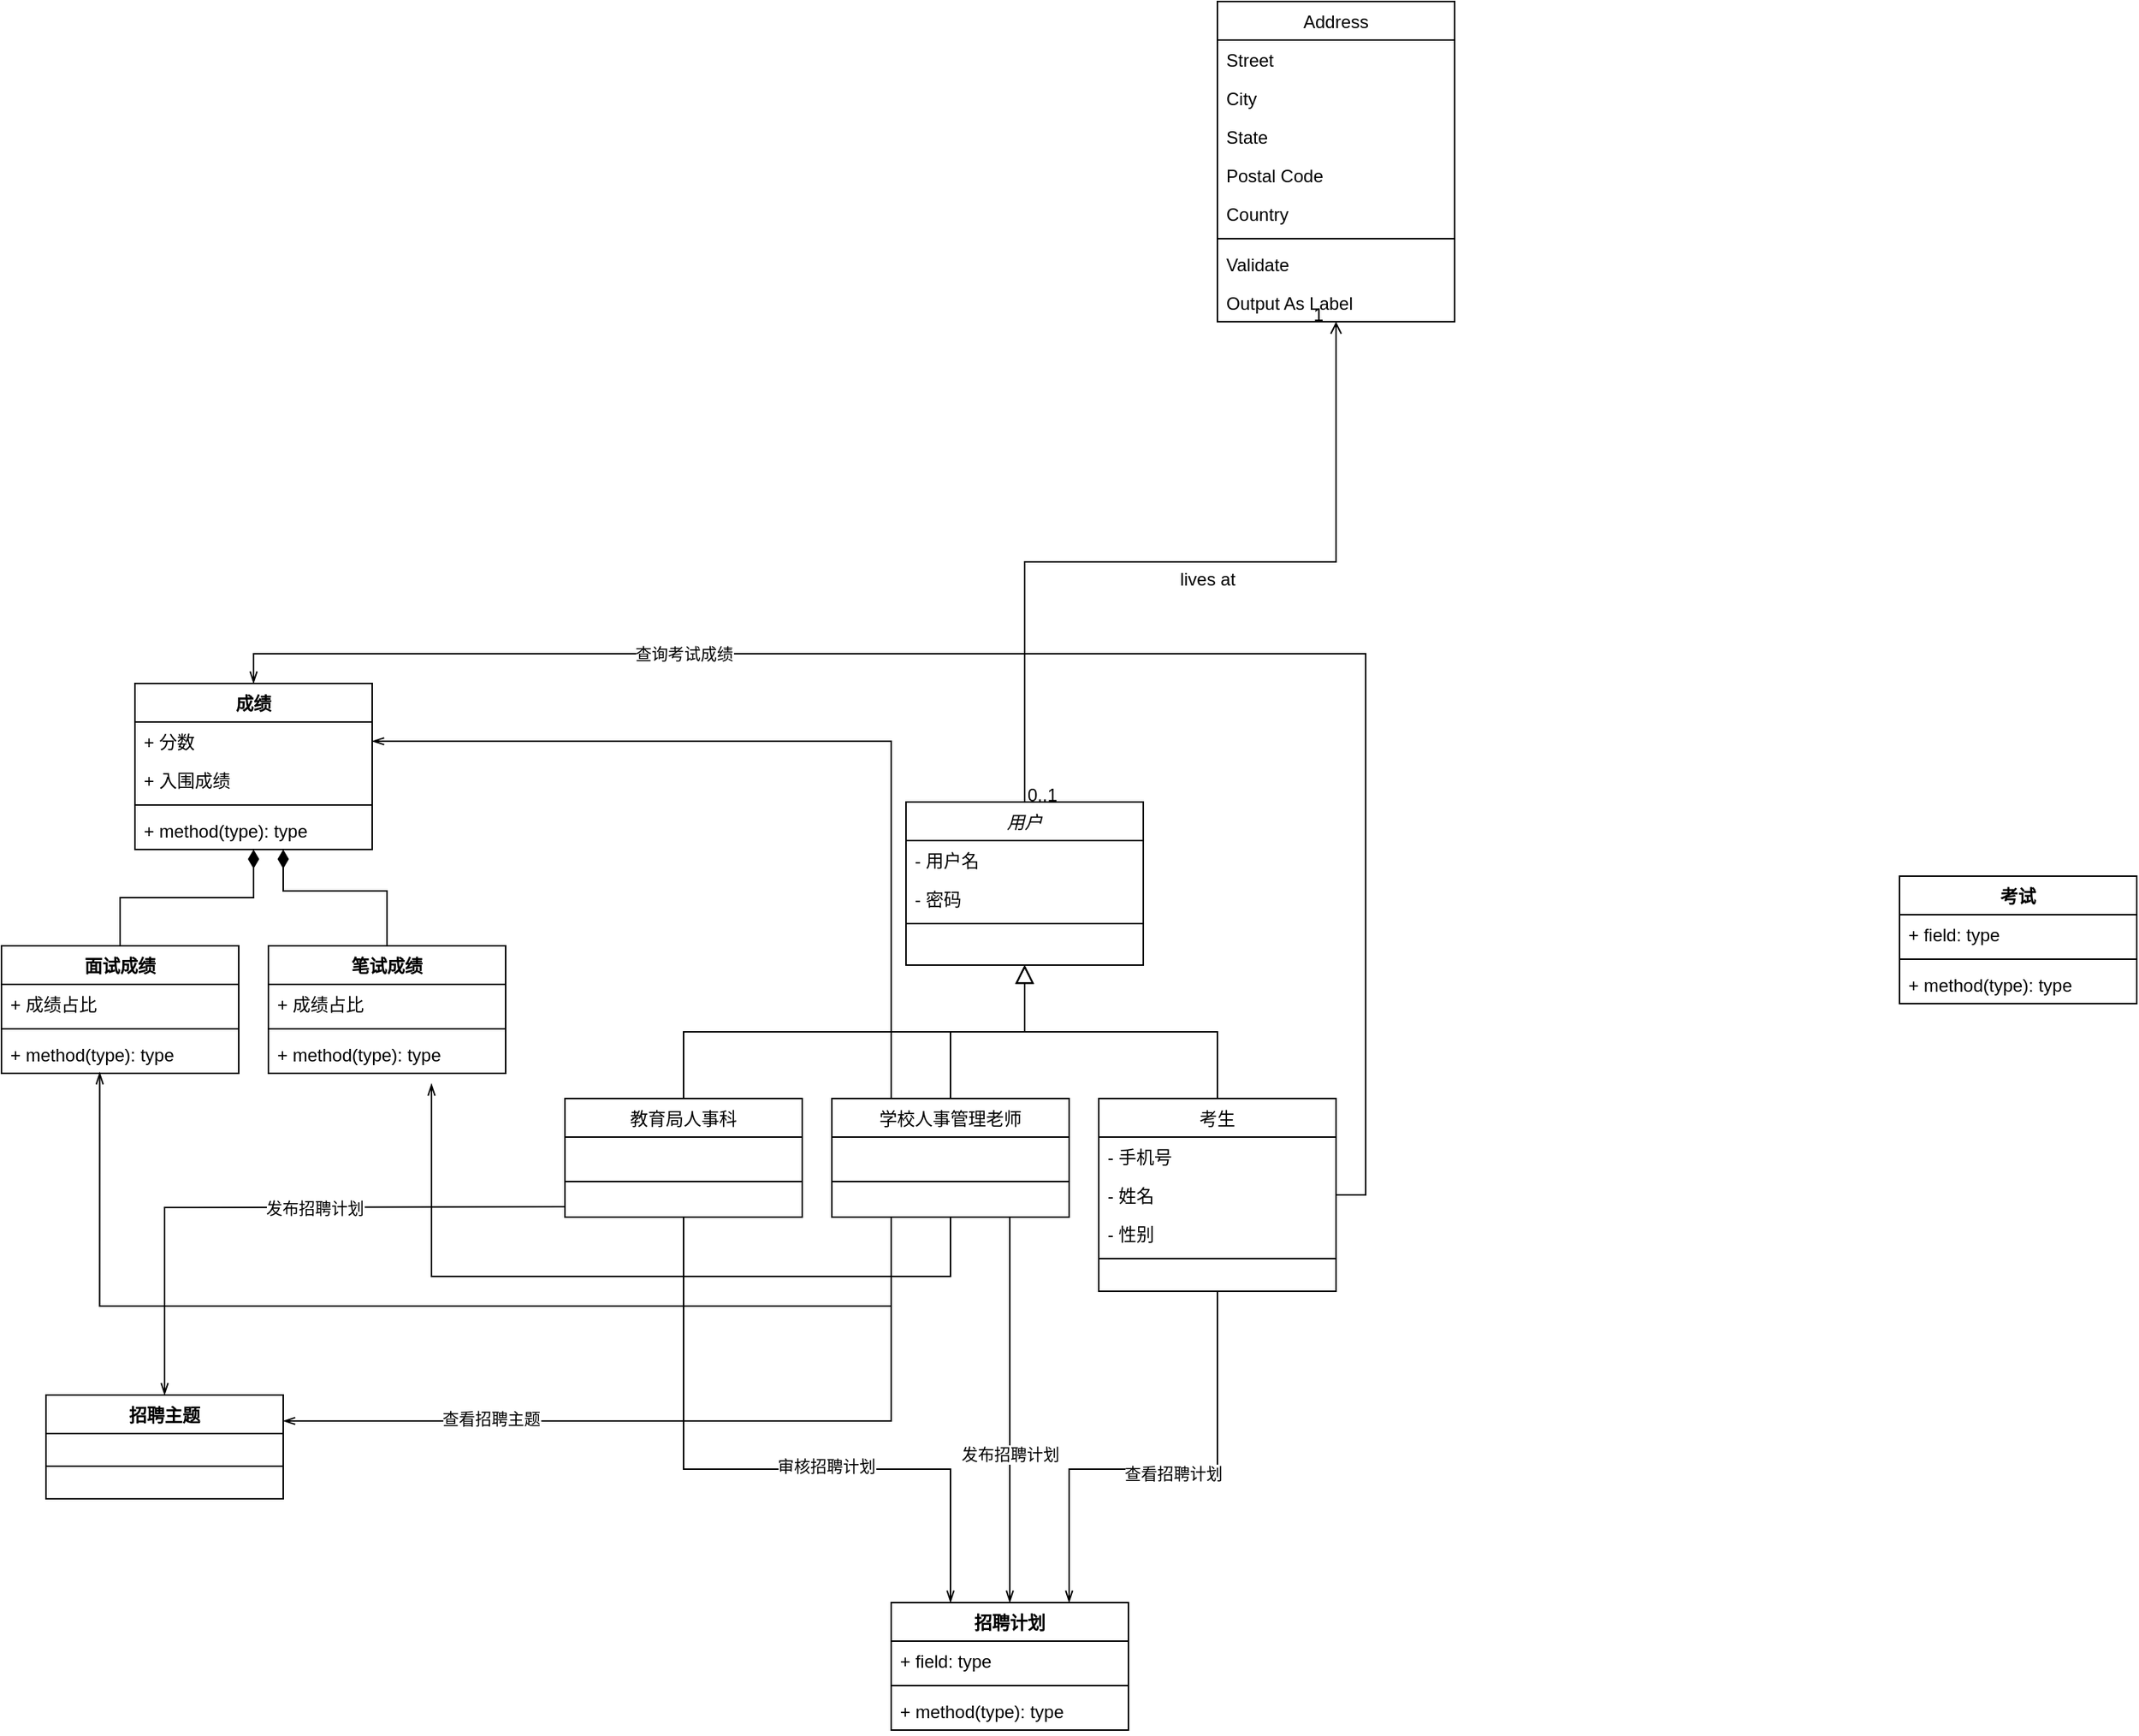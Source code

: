 <mxfile version="13.10.1" type="github">
  <diagram id="C5RBs43oDa-KdzZeNtuy" name="Page-1">
    <mxGraphModel dx="2310" dy="1950" grid="1" gridSize="10" guides="1" tooltips="1" connect="1" arrows="1" fold="1" page="1" pageScale="1" pageWidth="827" pageHeight="1169" math="0" shadow="0">
      <root>
        <mxCell id="WIyWlLk6GJQsqaUBKTNV-0" />
        <mxCell id="WIyWlLk6GJQsqaUBKTNV-1" parent="WIyWlLk6GJQsqaUBKTNV-0" />
        <mxCell id="zkfFHV4jXpPFQw0GAbJ--0" value="用户" style="swimlane;fontStyle=2;align=center;verticalAlign=top;childLayout=stackLayout;horizontal=1;startSize=26;horizontalStack=0;resizeParent=1;resizeLast=0;collapsible=1;marginBottom=0;rounded=0;shadow=0;strokeWidth=1;" parent="WIyWlLk6GJQsqaUBKTNV-1" vertex="1">
          <mxGeometry x="220" y="120" width="160" height="110" as="geometry">
            <mxRectangle x="230" y="140" width="160" height="26" as="alternateBounds" />
          </mxGeometry>
        </mxCell>
        <mxCell id="zkfFHV4jXpPFQw0GAbJ--1" value="- 用户名" style="text;align=left;verticalAlign=top;spacingLeft=4;spacingRight=4;overflow=hidden;rotatable=0;points=[[0,0.5],[1,0.5]];portConstraint=eastwest;" parent="zkfFHV4jXpPFQw0GAbJ--0" vertex="1">
          <mxGeometry y="26" width="160" height="26" as="geometry" />
        </mxCell>
        <mxCell id="zkfFHV4jXpPFQw0GAbJ--2" value="- 密码" style="text;align=left;verticalAlign=top;spacingLeft=4;spacingRight=4;overflow=hidden;rotatable=0;points=[[0,0.5],[1,0.5]];portConstraint=eastwest;rounded=0;shadow=0;html=0;" parent="zkfFHV4jXpPFQw0GAbJ--0" vertex="1">
          <mxGeometry y="52" width="160" height="26" as="geometry" />
        </mxCell>
        <mxCell id="zkfFHV4jXpPFQw0GAbJ--4" value="" style="line;html=1;strokeWidth=1;align=left;verticalAlign=middle;spacingTop=-1;spacingLeft=3;spacingRight=3;rotatable=0;labelPosition=right;points=[];portConstraint=eastwest;" parent="zkfFHV4jXpPFQw0GAbJ--0" vertex="1">
          <mxGeometry y="78" width="160" height="8" as="geometry" />
        </mxCell>
        <mxCell id="2wbobPJymlsop0iUQGkL-29" style="edgeStyle=orthogonalEdgeStyle;rounded=0;orthogonalLoop=1;jettySize=auto;html=1;exitX=0.5;exitY=1;exitDx=0;exitDy=0;endArrow=openThin;endFill=0;entryX=0.25;entryY=0;entryDx=0;entryDy=0;" edge="1" parent="WIyWlLk6GJQsqaUBKTNV-1" source="zkfFHV4jXpPFQw0GAbJ--6" target="9GUJCxenoQ6-0AOy_F-o-10">
          <mxGeometry relative="1" as="geometry">
            <mxPoint x="50" y="650" as="targetPoint" />
            <Array as="points">
              <mxPoint x="70" y="570" />
              <mxPoint x="250" y="570" />
            </Array>
          </mxGeometry>
        </mxCell>
        <mxCell id="2wbobPJymlsop0iUQGkL-30" value="审核招聘计划" style="edgeLabel;html=1;align=center;verticalAlign=middle;resizable=0;points=[];" vertex="1" connectable="0" parent="2wbobPJymlsop0iUQGkL-29">
          <mxGeometry x="0.208" y="2" relative="1" as="geometry">
            <mxPoint as="offset" />
          </mxGeometry>
        </mxCell>
        <mxCell id="zkfFHV4jXpPFQw0GAbJ--6" value="教育局人事科" style="swimlane;fontStyle=0;align=center;verticalAlign=top;childLayout=stackLayout;horizontal=1;startSize=26;horizontalStack=0;resizeParent=1;resizeLast=0;collapsible=1;marginBottom=0;rounded=0;shadow=0;strokeWidth=1;" parent="WIyWlLk6GJQsqaUBKTNV-1" vertex="1">
          <mxGeometry x="-10" y="320" width="160" height="80" as="geometry">
            <mxRectangle x="130" y="380" width="160" height="26" as="alternateBounds" />
          </mxGeometry>
        </mxCell>
        <mxCell id="2wbobPJymlsop0iUQGkL-28" value=" " style="text;align=left;verticalAlign=top;spacingLeft=4;spacingRight=4;overflow=hidden;rotatable=0;points=[[0,0.5],[1,0.5]];portConstraint=eastwest;" vertex="1" parent="zkfFHV4jXpPFQw0GAbJ--6">
          <mxGeometry y="26" width="160" height="26" as="geometry" />
        </mxCell>
        <mxCell id="zkfFHV4jXpPFQw0GAbJ--9" value="" style="line;html=1;strokeWidth=1;align=left;verticalAlign=middle;spacingTop=-1;spacingLeft=3;spacingRight=3;rotatable=0;labelPosition=right;points=[];portConstraint=eastwest;" parent="zkfFHV4jXpPFQw0GAbJ--6" vertex="1">
          <mxGeometry y="52" width="160" height="8" as="geometry" />
        </mxCell>
        <mxCell id="zkfFHV4jXpPFQw0GAbJ--12" value="" style="endArrow=block;endSize=10;endFill=0;shadow=0;strokeWidth=1;rounded=0;edgeStyle=elbowEdgeStyle;elbow=vertical;" parent="WIyWlLk6GJQsqaUBKTNV-1" source="zkfFHV4jXpPFQw0GAbJ--6" target="zkfFHV4jXpPFQw0GAbJ--0" edge="1">
          <mxGeometry width="160" relative="1" as="geometry">
            <mxPoint x="200" y="203" as="sourcePoint" />
            <mxPoint x="200" y="203" as="targetPoint" />
          </mxGeometry>
        </mxCell>
        <mxCell id="2wbobPJymlsop0iUQGkL-15" style="edgeStyle=orthogonalEdgeStyle;rounded=0;orthogonalLoop=1;jettySize=auto;html=1;exitX=0.25;exitY=1;exitDx=0;exitDy=0;entryX=1;entryY=0.25;entryDx=0;entryDy=0;endArrow=openThin;endFill=0;" edge="1" parent="WIyWlLk6GJQsqaUBKTNV-1" source="zkfFHV4jXpPFQw0GAbJ--13" target="9GUJCxenoQ6-0AOy_F-o-22">
          <mxGeometry relative="1" as="geometry" />
        </mxCell>
        <mxCell id="2wbobPJymlsop0iUQGkL-22" value="查看招聘主题" style="edgeLabel;html=1;align=center;verticalAlign=middle;resizable=0;points=[];" vertex="1" connectable="0" parent="2wbobPJymlsop0iUQGkL-15">
          <mxGeometry x="-0.093" y="-2" relative="1" as="geometry">
            <mxPoint x="-159.5" as="offset" />
          </mxGeometry>
        </mxCell>
        <mxCell id="2wbobPJymlsop0iUQGkL-17" style="edgeStyle=orthogonalEdgeStyle;rounded=0;orthogonalLoop=1;jettySize=auto;html=1;exitX=0.75;exitY=1;exitDx=0;exitDy=0;endArrow=openThin;endFill=0;entryX=0.5;entryY=0;entryDx=0;entryDy=0;" edge="1" parent="WIyWlLk6GJQsqaUBKTNV-1" source="zkfFHV4jXpPFQw0GAbJ--13" target="9GUJCxenoQ6-0AOy_F-o-10">
          <mxGeometry relative="1" as="geometry" />
        </mxCell>
        <mxCell id="2wbobPJymlsop0iUQGkL-18" value="发布招聘计划" style="edgeLabel;html=1;align=center;verticalAlign=middle;resizable=0;points=[];" vertex="1" connectable="0" parent="2wbobPJymlsop0iUQGkL-17">
          <mxGeometry x="0.259" y="3" relative="1" as="geometry">
            <mxPoint x="-3" y="-4" as="offset" />
          </mxGeometry>
        </mxCell>
        <mxCell id="2wbobPJymlsop0iUQGkL-32" style="edgeStyle=orthogonalEdgeStyle;rounded=0;orthogonalLoop=1;jettySize=auto;html=1;exitX=0.25;exitY=0;exitDx=0;exitDy=0;entryX=1;entryY=0.5;entryDx=0;entryDy=0;endArrow=openThin;endFill=0;" edge="1" parent="WIyWlLk6GJQsqaUBKTNV-1" source="zkfFHV4jXpPFQw0GAbJ--13" target="2wbobPJymlsop0iUQGkL-10">
          <mxGeometry relative="1" as="geometry" />
        </mxCell>
        <mxCell id="2wbobPJymlsop0iUQGkL-34" style="edgeStyle=orthogonalEdgeStyle;rounded=0;orthogonalLoop=1;jettySize=auto;html=1;exitX=0.25;exitY=1;exitDx=0;exitDy=0;entryX=0.414;entryY=0.973;entryDx=0;entryDy=0;entryPerimeter=0;endArrow=openThin;endFill=0;" edge="1" parent="WIyWlLk6GJQsqaUBKTNV-1" source="zkfFHV4jXpPFQw0GAbJ--13" target="2wbobPJymlsop0iUQGkL-3">
          <mxGeometry relative="1" as="geometry">
            <Array as="points">
              <mxPoint x="210" y="460" />
              <mxPoint x="-324" y="460" />
            </Array>
          </mxGeometry>
        </mxCell>
        <mxCell id="2wbobPJymlsop0iUQGkL-35" style="edgeStyle=orthogonalEdgeStyle;rounded=0;orthogonalLoop=1;jettySize=auto;html=1;exitX=0.5;exitY=1;exitDx=0;exitDy=0;endArrow=openThin;endFill=0;" edge="1" parent="WIyWlLk6GJQsqaUBKTNV-1" source="zkfFHV4jXpPFQw0GAbJ--13">
          <mxGeometry relative="1" as="geometry">
            <mxPoint x="-100" y="310" as="targetPoint" />
            <Array as="points">
              <mxPoint x="250" y="440" />
              <mxPoint x="-100" y="440" />
            </Array>
          </mxGeometry>
        </mxCell>
        <mxCell id="zkfFHV4jXpPFQw0GAbJ--13" value="学校人事管理老师" style="swimlane;fontStyle=0;align=center;verticalAlign=top;childLayout=stackLayout;horizontal=1;startSize=26;horizontalStack=0;resizeParent=1;resizeLast=0;collapsible=1;marginBottom=0;rounded=0;shadow=0;strokeWidth=1;" parent="WIyWlLk6GJQsqaUBKTNV-1" vertex="1">
          <mxGeometry x="170" y="320" width="160" height="80" as="geometry">
            <mxRectangle x="340" y="380" width="170" height="26" as="alternateBounds" />
          </mxGeometry>
        </mxCell>
        <mxCell id="zkfFHV4jXpPFQw0GAbJ--14" value=" " style="text;align=left;verticalAlign=top;spacingLeft=4;spacingRight=4;overflow=hidden;rotatable=0;points=[[0,0.5],[1,0.5]];portConstraint=eastwest;" parent="zkfFHV4jXpPFQw0GAbJ--13" vertex="1">
          <mxGeometry y="26" width="160" height="26" as="geometry" />
        </mxCell>
        <mxCell id="zkfFHV4jXpPFQw0GAbJ--15" value="" style="line;html=1;strokeWidth=1;align=left;verticalAlign=middle;spacingTop=-1;spacingLeft=3;spacingRight=3;rotatable=0;labelPosition=right;points=[];portConstraint=eastwest;" parent="zkfFHV4jXpPFQw0GAbJ--13" vertex="1">
          <mxGeometry y="52" width="160" height="8" as="geometry" />
        </mxCell>
        <mxCell id="zkfFHV4jXpPFQw0GAbJ--16" value="" style="endArrow=block;endSize=10;endFill=0;shadow=0;strokeWidth=1;rounded=0;edgeStyle=elbowEdgeStyle;elbow=vertical;" parent="WIyWlLk6GJQsqaUBKTNV-1" source="zkfFHV4jXpPFQw0GAbJ--13" target="zkfFHV4jXpPFQw0GAbJ--0" edge="1">
          <mxGeometry width="160" relative="1" as="geometry">
            <mxPoint x="210" y="373" as="sourcePoint" />
            <mxPoint x="310" y="271" as="targetPoint" />
          </mxGeometry>
        </mxCell>
        <mxCell id="zkfFHV4jXpPFQw0GAbJ--17" value="Address" style="swimlane;fontStyle=0;align=center;verticalAlign=top;childLayout=stackLayout;horizontal=1;startSize=26;horizontalStack=0;resizeParent=1;resizeLast=0;collapsible=1;marginBottom=0;rounded=0;shadow=0;strokeWidth=1;" parent="WIyWlLk6GJQsqaUBKTNV-1" vertex="1">
          <mxGeometry x="430" y="-420" width="160" height="216" as="geometry">
            <mxRectangle x="550" y="140" width="160" height="26" as="alternateBounds" />
          </mxGeometry>
        </mxCell>
        <mxCell id="zkfFHV4jXpPFQw0GAbJ--18" value="Street" style="text;align=left;verticalAlign=top;spacingLeft=4;spacingRight=4;overflow=hidden;rotatable=0;points=[[0,0.5],[1,0.5]];portConstraint=eastwest;" parent="zkfFHV4jXpPFQw0GAbJ--17" vertex="1">
          <mxGeometry y="26" width="160" height="26" as="geometry" />
        </mxCell>
        <mxCell id="zkfFHV4jXpPFQw0GAbJ--19" value="City" style="text;align=left;verticalAlign=top;spacingLeft=4;spacingRight=4;overflow=hidden;rotatable=0;points=[[0,0.5],[1,0.5]];portConstraint=eastwest;rounded=0;shadow=0;html=0;" parent="zkfFHV4jXpPFQw0GAbJ--17" vertex="1">
          <mxGeometry y="52" width="160" height="26" as="geometry" />
        </mxCell>
        <mxCell id="zkfFHV4jXpPFQw0GAbJ--20" value="State" style="text;align=left;verticalAlign=top;spacingLeft=4;spacingRight=4;overflow=hidden;rotatable=0;points=[[0,0.5],[1,0.5]];portConstraint=eastwest;rounded=0;shadow=0;html=0;" parent="zkfFHV4jXpPFQw0GAbJ--17" vertex="1">
          <mxGeometry y="78" width="160" height="26" as="geometry" />
        </mxCell>
        <mxCell id="zkfFHV4jXpPFQw0GAbJ--21" value="Postal Code" style="text;align=left;verticalAlign=top;spacingLeft=4;spacingRight=4;overflow=hidden;rotatable=0;points=[[0,0.5],[1,0.5]];portConstraint=eastwest;rounded=0;shadow=0;html=0;" parent="zkfFHV4jXpPFQw0GAbJ--17" vertex="1">
          <mxGeometry y="104" width="160" height="26" as="geometry" />
        </mxCell>
        <mxCell id="zkfFHV4jXpPFQw0GAbJ--22" value="Country" style="text;align=left;verticalAlign=top;spacingLeft=4;spacingRight=4;overflow=hidden;rotatable=0;points=[[0,0.5],[1,0.5]];portConstraint=eastwest;rounded=0;shadow=0;html=0;" parent="zkfFHV4jXpPFQw0GAbJ--17" vertex="1">
          <mxGeometry y="130" width="160" height="26" as="geometry" />
        </mxCell>
        <mxCell id="zkfFHV4jXpPFQw0GAbJ--23" value="" style="line;html=1;strokeWidth=1;align=left;verticalAlign=middle;spacingTop=-1;spacingLeft=3;spacingRight=3;rotatable=0;labelPosition=right;points=[];portConstraint=eastwest;" parent="zkfFHV4jXpPFQw0GAbJ--17" vertex="1">
          <mxGeometry y="156" width="160" height="8" as="geometry" />
        </mxCell>
        <mxCell id="zkfFHV4jXpPFQw0GAbJ--24" value="Validate" style="text;align=left;verticalAlign=top;spacingLeft=4;spacingRight=4;overflow=hidden;rotatable=0;points=[[0,0.5],[1,0.5]];portConstraint=eastwest;" parent="zkfFHV4jXpPFQw0GAbJ--17" vertex="1">
          <mxGeometry y="164" width="160" height="26" as="geometry" />
        </mxCell>
        <mxCell id="zkfFHV4jXpPFQw0GAbJ--25" value="Output As Label" style="text;align=left;verticalAlign=top;spacingLeft=4;spacingRight=4;overflow=hidden;rotatable=0;points=[[0,0.5],[1,0.5]];portConstraint=eastwest;" parent="zkfFHV4jXpPFQw0GAbJ--17" vertex="1">
          <mxGeometry y="190" width="160" height="26" as="geometry" />
        </mxCell>
        <mxCell id="zkfFHV4jXpPFQw0GAbJ--26" value="" style="endArrow=open;shadow=0;strokeWidth=1;rounded=0;endFill=1;edgeStyle=elbowEdgeStyle;elbow=vertical;" parent="WIyWlLk6GJQsqaUBKTNV-1" source="zkfFHV4jXpPFQw0GAbJ--0" target="zkfFHV4jXpPFQw0GAbJ--17" edge="1">
          <mxGeometry x="0.5" y="41" relative="1" as="geometry">
            <mxPoint x="380" y="192" as="sourcePoint" />
            <mxPoint x="540" y="192" as="targetPoint" />
            <mxPoint x="-40" y="32" as="offset" />
          </mxGeometry>
        </mxCell>
        <mxCell id="zkfFHV4jXpPFQw0GAbJ--27" value="0..1" style="resizable=0;align=left;verticalAlign=bottom;labelBackgroundColor=none;fontSize=12;" parent="zkfFHV4jXpPFQw0GAbJ--26" connectable="0" vertex="1">
          <mxGeometry x="-1" relative="1" as="geometry">
            <mxPoint y="4" as="offset" />
          </mxGeometry>
        </mxCell>
        <mxCell id="zkfFHV4jXpPFQw0GAbJ--28" value="1" style="resizable=0;align=right;verticalAlign=bottom;labelBackgroundColor=none;fontSize=12;" parent="zkfFHV4jXpPFQw0GAbJ--26" connectable="0" vertex="1">
          <mxGeometry x="1" relative="1" as="geometry">
            <mxPoint x="-7" y="4" as="offset" />
          </mxGeometry>
        </mxCell>
        <mxCell id="zkfFHV4jXpPFQw0GAbJ--29" value="lives at" style="text;html=1;resizable=0;points=[];;align=center;verticalAlign=middle;labelBackgroundColor=none;rounded=0;shadow=0;strokeWidth=1;fontSize=12;" parent="zkfFHV4jXpPFQw0GAbJ--26" vertex="1" connectable="0">
          <mxGeometry x="0.5" y="49" relative="1" as="geometry">
            <mxPoint x="-38" y="40" as="offset" />
          </mxGeometry>
        </mxCell>
        <mxCell id="2wbobPJymlsop0iUQGkL-19" style="edgeStyle=orthogonalEdgeStyle;rounded=0;orthogonalLoop=1;jettySize=auto;html=1;exitX=0.5;exitY=1;exitDx=0;exitDy=0;entryX=0.75;entryY=0;entryDx=0;entryDy=0;endArrow=openThin;endFill=0;" edge="1" parent="WIyWlLk6GJQsqaUBKTNV-1" source="9GUJCxenoQ6-0AOy_F-o-0" target="9GUJCxenoQ6-0AOy_F-o-10">
          <mxGeometry relative="1" as="geometry">
            <Array as="points">
              <mxPoint x="430" y="570" />
              <mxPoint x="330" y="570" />
            </Array>
          </mxGeometry>
        </mxCell>
        <mxCell id="2wbobPJymlsop0iUQGkL-31" value="查看招聘计划" style="edgeLabel;html=1;align=center;verticalAlign=middle;resizable=0;points=[];" vertex="1" connectable="0" parent="2wbobPJymlsop0iUQGkL-19">
          <mxGeometry x="-0.031" y="3" relative="1" as="geometry">
            <mxPoint as="offset" />
          </mxGeometry>
        </mxCell>
        <mxCell id="9GUJCxenoQ6-0AOy_F-o-0" value="考生" style="swimlane;fontStyle=0;align=center;verticalAlign=top;childLayout=stackLayout;horizontal=1;startSize=26;horizontalStack=0;resizeParent=1;resizeLast=0;collapsible=1;marginBottom=0;rounded=0;shadow=0;strokeWidth=1;" parent="WIyWlLk6GJQsqaUBKTNV-1" vertex="1">
          <mxGeometry x="350" y="320" width="160" height="130" as="geometry">
            <mxRectangle x="340" y="380" width="170" height="26" as="alternateBounds" />
          </mxGeometry>
        </mxCell>
        <mxCell id="2wbobPJymlsop0iUQGkL-11" value="- 手机号" style="text;align=left;verticalAlign=top;spacingLeft=4;spacingRight=4;overflow=hidden;rotatable=0;points=[[0,0.5],[1,0.5]];portConstraint=eastwest;" vertex="1" parent="9GUJCxenoQ6-0AOy_F-o-0">
          <mxGeometry y="26" width="160" height="26" as="geometry" />
        </mxCell>
        <mxCell id="2wbobPJymlsop0iUQGkL-12" value="- 姓名" style="text;align=left;verticalAlign=top;spacingLeft=4;spacingRight=4;overflow=hidden;rotatable=0;points=[[0,0.5],[1,0.5]];portConstraint=eastwest;" vertex="1" parent="9GUJCxenoQ6-0AOy_F-o-0">
          <mxGeometry y="52" width="160" height="26" as="geometry" />
        </mxCell>
        <mxCell id="9GUJCxenoQ6-0AOy_F-o-1" value="- 性别" style="text;align=left;verticalAlign=top;spacingLeft=4;spacingRight=4;overflow=hidden;rotatable=0;points=[[0,0.5],[1,0.5]];portConstraint=eastwest;" parent="9GUJCxenoQ6-0AOy_F-o-0" vertex="1">
          <mxGeometry y="78" width="160" height="26" as="geometry" />
        </mxCell>
        <mxCell id="9GUJCxenoQ6-0AOy_F-o-2" value="" style="line;html=1;strokeWidth=1;align=left;verticalAlign=middle;spacingTop=-1;spacingLeft=3;spacingRight=3;rotatable=0;labelPosition=right;points=[];portConstraint=eastwest;" parent="9GUJCxenoQ6-0AOy_F-o-0" vertex="1">
          <mxGeometry y="104" width="160" height="8" as="geometry" />
        </mxCell>
        <mxCell id="9GUJCxenoQ6-0AOy_F-o-9" value="" style="endArrow=block;endSize=10;endFill=0;shadow=0;strokeWidth=1;rounded=0;edgeStyle=elbowEdgeStyle;elbow=vertical;exitX=0.5;exitY=0;exitDx=0;exitDy=0;entryX=0.5;entryY=1;entryDx=0;entryDy=0;" parent="WIyWlLk6GJQsqaUBKTNV-1" source="9GUJCxenoQ6-0AOy_F-o-0" target="zkfFHV4jXpPFQw0GAbJ--0" edge="1">
          <mxGeometry width="160" relative="1" as="geometry">
            <mxPoint x="80" y="330" as="sourcePoint" />
            <mxPoint x="370" y="270" as="targetPoint" />
          </mxGeometry>
        </mxCell>
        <mxCell id="9GUJCxenoQ6-0AOy_F-o-10" value="招聘计划" style="swimlane;fontStyle=1;align=center;verticalAlign=top;childLayout=stackLayout;horizontal=1;startSize=26;horizontalStack=0;resizeParent=1;resizeParentMax=0;resizeLast=0;collapsible=1;marginBottom=0;" parent="WIyWlLk6GJQsqaUBKTNV-1" vertex="1">
          <mxGeometry x="210" y="660" width="160" height="86" as="geometry" />
        </mxCell>
        <mxCell id="9GUJCxenoQ6-0AOy_F-o-11" value="+ field: type" style="text;strokeColor=none;fillColor=none;align=left;verticalAlign=top;spacingLeft=4;spacingRight=4;overflow=hidden;rotatable=0;points=[[0,0.5],[1,0.5]];portConstraint=eastwest;" parent="9GUJCxenoQ6-0AOy_F-o-10" vertex="1">
          <mxGeometry y="26" width="160" height="26" as="geometry" />
        </mxCell>
        <mxCell id="9GUJCxenoQ6-0AOy_F-o-12" value="" style="line;strokeWidth=1;fillColor=none;align=left;verticalAlign=middle;spacingTop=-1;spacingLeft=3;spacingRight=3;rotatable=0;labelPosition=right;points=[];portConstraint=eastwest;" parent="9GUJCxenoQ6-0AOy_F-o-10" vertex="1">
          <mxGeometry y="52" width="160" height="8" as="geometry" />
        </mxCell>
        <mxCell id="9GUJCxenoQ6-0AOy_F-o-13" value="+ method(type): type" style="text;strokeColor=none;fillColor=none;align=left;verticalAlign=top;spacingLeft=4;spacingRight=4;overflow=hidden;rotatable=0;points=[[0,0.5],[1,0.5]];portConstraint=eastwest;" parent="9GUJCxenoQ6-0AOy_F-o-10" vertex="1">
          <mxGeometry y="60" width="160" height="26" as="geometry" />
        </mxCell>
        <mxCell id="9GUJCxenoQ6-0AOy_F-o-14" value="成绩" style="swimlane;fontStyle=1;align=center;verticalAlign=top;childLayout=stackLayout;horizontal=1;startSize=26;horizontalStack=0;resizeParent=1;resizeParentMax=0;resizeLast=0;collapsible=1;marginBottom=0;" parent="WIyWlLk6GJQsqaUBKTNV-1" vertex="1">
          <mxGeometry x="-300" y="40" width="160" height="112" as="geometry" />
        </mxCell>
        <mxCell id="2wbobPJymlsop0iUQGkL-10" value="+ 分数" style="text;strokeColor=none;fillColor=none;align=left;verticalAlign=top;spacingLeft=4;spacingRight=4;overflow=hidden;rotatable=0;points=[[0,0.5],[1,0.5]];portConstraint=eastwest;" vertex="1" parent="9GUJCxenoQ6-0AOy_F-o-14">
          <mxGeometry y="26" width="160" height="26" as="geometry" />
        </mxCell>
        <mxCell id="9GUJCxenoQ6-0AOy_F-o-15" value="+ 入围成绩" style="text;strokeColor=none;fillColor=none;align=left;verticalAlign=top;spacingLeft=4;spacingRight=4;overflow=hidden;rotatable=0;points=[[0,0.5],[1,0.5]];portConstraint=eastwest;" parent="9GUJCxenoQ6-0AOy_F-o-14" vertex="1">
          <mxGeometry y="52" width="160" height="26" as="geometry" />
        </mxCell>
        <mxCell id="9GUJCxenoQ6-0AOy_F-o-16" value="" style="line;strokeWidth=1;fillColor=none;align=left;verticalAlign=middle;spacingTop=-1;spacingLeft=3;spacingRight=3;rotatable=0;labelPosition=right;points=[];portConstraint=eastwest;" parent="9GUJCxenoQ6-0AOy_F-o-14" vertex="1">
          <mxGeometry y="78" width="160" height="8" as="geometry" />
        </mxCell>
        <mxCell id="9GUJCxenoQ6-0AOy_F-o-17" value="+ method(type): type" style="text;strokeColor=none;fillColor=none;align=left;verticalAlign=top;spacingLeft=4;spacingRight=4;overflow=hidden;rotatable=0;points=[[0,0.5],[1,0.5]];portConstraint=eastwest;" parent="9GUJCxenoQ6-0AOy_F-o-14" vertex="1">
          <mxGeometry y="86" width="160" height="26" as="geometry" />
        </mxCell>
        <mxCell id="9GUJCxenoQ6-0AOy_F-o-18" value="考试" style="swimlane;fontStyle=1;align=center;verticalAlign=top;childLayout=stackLayout;horizontal=1;startSize=26;horizontalStack=0;resizeParent=1;resizeParentMax=0;resizeLast=0;collapsible=1;marginBottom=0;" parent="WIyWlLk6GJQsqaUBKTNV-1" vertex="1">
          <mxGeometry x="890" y="170" width="160" height="86" as="geometry" />
        </mxCell>
        <mxCell id="9GUJCxenoQ6-0AOy_F-o-19" value="+ field: type" style="text;strokeColor=none;fillColor=none;align=left;verticalAlign=top;spacingLeft=4;spacingRight=4;overflow=hidden;rotatable=0;points=[[0,0.5],[1,0.5]];portConstraint=eastwest;" parent="9GUJCxenoQ6-0AOy_F-o-18" vertex="1">
          <mxGeometry y="26" width="160" height="26" as="geometry" />
        </mxCell>
        <mxCell id="9GUJCxenoQ6-0AOy_F-o-20" value="" style="line;strokeWidth=1;fillColor=none;align=left;verticalAlign=middle;spacingTop=-1;spacingLeft=3;spacingRight=3;rotatable=0;labelPosition=right;points=[];portConstraint=eastwest;" parent="9GUJCxenoQ6-0AOy_F-o-18" vertex="1">
          <mxGeometry y="52" width="160" height="8" as="geometry" />
        </mxCell>
        <mxCell id="9GUJCxenoQ6-0AOy_F-o-21" value="+ method(type): type" style="text;strokeColor=none;fillColor=none;align=left;verticalAlign=top;spacingLeft=4;spacingRight=4;overflow=hidden;rotatable=0;points=[[0,0.5],[1,0.5]];portConstraint=eastwest;" parent="9GUJCxenoQ6-0AOy_F-o-18" vertex="1">
          <mxGeometry y="60" width="160" height="26" as="geometry" />
        </mxCell>
        <mxCell id="9GUJCxenoQ6-0AOy_F-o-22" value="招聘主题" style="swimlane;fontStyle=1;align=center;verticalAlign=top;childLayout=stackLayout;horizontal=1;startSize=26;horizontalStack=0;resizeParent=1;resizeParentMax=0;resizeLast=0;collapsible=1;marginBottom=0;" parent="WIyWlLk6GJQsqaUBKTNV-1" vertex="1">
          <mxGeometry x="-360" y="520" width="160" height="70" as="geometry" />
        </mxCell>
        <mxCell id="9GUJCxenoQ6-0AOy_F-o-24" value="" style="line;strokeWidth=1;fillColor=none;align=left;verticalAlign=middle;spacingTop=-1;spacingLeft=3;spacingRight=3;rotatable=0;labelPosition=right;points=[];portConstraint=eastwest;" parent="9GUJCxenoQ6-0AOy_F-o-22" vertex="1">
          <mxGeometry y="26" width="160" height="44" as="geometry" />
        </mxCell>
        <mxCell id="2wbobPJymlsop0iUQGkL-0" value="面试成绩" style="swimlane;fontStyle=1;align=center;verticalAlign=top;childLayout=stackLayout;horizontal=1;startSize=26;horizontalStack=0;resizeParent=1;resizeParentMax=0;resizeLast=0;collapsible=1;marginBottom=0;" vertex="1" parent="WIyWlLk6GJQsqaUBKTNV-1">
          <mxGeometry x="-390" y="217" width="160" height="86" as="geometry" />
        </mxCell>
        <mxCell id="2wbobPJymlsop0iUQGkL-1" value="+ 成绩占比" style="text;strokeColor=none;fillColor=none;align=left;verticalAlign=top;spacingLeft=4;spacingRight=4;overflow=hidden;rotatable=0;points=[[0,0.5],[1,0.5]];portConstraint=eastwest;" vertex="1" parent="2wbobPJymlsop0iUQGkL-0">
          <mxGeometry y="26" width="160" height="26" as="geometry" />
        </mxCell>
        <mxCell id="2wbobPJymlsop0iUQGkL-2" value="" style="line;strokeWidth=1;fillColor=none;align=left;verticalAlign=middle;spacingTop=-1;spacingLeft=3;spacingRight=3;rotatable=0;labelPosition=right;points=[];portConstraint=eastwest;" vertex="1" parent="2wbobPJymlsop0iUQGkL-0">
          <mxGeometry y="52" width="160" height="8" as="geometry" />
        </mxCell>
        <mxCell id="2wbobPJymlsop0iUQGkL-3" value="+ method(type): type" style="text;strokeColor=none;fillColor=none;align=left;verticalAlign=top;spacingLeft=4;spacingRight=4;overflow=hidden;rotatable=0;points=[[0,0.5],[1,0.5]];portConstraint=eastwest;" vertex="1" parent="2wbobPJymlsop0iUQGkL-0">
          <mxGeometry y="60" width="160" height="26" as="geometry" />
        </mxCell>
        <mxCell id="2wbobPJymlsop0iUQGkL-4" value="笔试成绩" style="swimlane;fontStyle=1;align=center;verticalAlign=top;childLayout=stackLayout;horizontal=1;startSize=26;horizontalStack=0;resizeParent=1;resizeParentMax=0;resizeLast=0;collapsible=1;marginBottom=0;" vertex="1" parent="WIyWlLk6GJQsqaUBKTNV-1">
          <mxGeometry x="-210" y="217" width="160" height="86" as="geometry" />
        </mxCell>
        <mxCell id="2wbobPJymlsop0iUQGkL-5" value="+ 成绩占比" style="text;strokeColor=none;fillColor=none;align=left;verticalAlign=top;spacingLeft=4;spacingRight=4;overflow=hidden;rotatable=0;points=[[0,0.5],[1,0.5]];portConstraint=eastwest;" vertex="1" parent="2wbobPJymlsop0iUQGkL-4">
          <mxGeometry y="26" width="160" height="26" as="geometry" />
        </mxCell>
        <mxCell id="2wbobPJymlsop0iUQGkL-6" value="" style="line;strokeWidth=1;fillColor=none;align=left;verticalAlign=middle;spacingTop=-1;spacingLeft=3;spacingRight=3;rotatable=0;labelPosition=right;points=[];portConstraint=eastwest;" vertex="1" parent="2wbobPJymlsop0iUQGkL-4">
          <mxGeometry y="52" width="160" height="8" as="geometry" />
        </mxCell>
        <mxCell id="2wbobPJymlsop0iUQGkL-7" value="+ method(type): type" style="text;strokeColor=none;fillColor=none;align=left;verticalAlign=top;spacingLeft=4;spacingRight=4;overflow=hidden;rotatable=0;points=[[0,0.5],[1,0.5]];portConstraint=eastwest;" vertex="1" parent="2wbobPJymlsop0iUQGkL-4">
          <mxGeometry y="60" width="160" height="26" as="geometry" />
        </mxCell>
        <mxCell id="2wbobPJymlsop0iUQGkL-8" value="" style="endArrow=diamondThin;endSize=10;endFill=1;shadow=0;strokeWidth=1;rounded=0;edgeStyle=elbowEdgeStyle;elbow=vertical;exitX=0.5;exitY=0;exitDx=0;exitDy=0;" edge="1" parent="WIyWlLk6GJQsqaUBKTNV-1" source="2wbobPJymlsop0iUQGkL-0" target="9GUJCxenoQ6-0AOy_F-o-17">
          <mxGeometry width="160" relative="1" as="geometry">
            <mxPoint x="-340" y="209" as="sourcePoint" />
            <mxPoint x="-220" y="199" as="targetPoint" />
          </mxGeometry>
        </mxCell>
        <mxCell id="2wbobPJymlsop0iUQGkL-9" value="" style="endArrow=diamondThin;endSize=10;endFill=1;shadow=0;strokeWidth=1;rounded=0;edgeStyle=elbowEdgeStyle;elbow=vertical;exitX=0.5;exitY=0;exitDx=0;exitDy=0;" edge="1" parent="WIyWlLk6GJQsqaUBKTNV-1" source="2wbobPJymlsop0iUQGkL-4" target="9GUJCxenoQ6-0AOy_F-o-17">
          <mxGeometry width="160" relative="1" as="geometry">
            <mxPoint x="-380" y="-103" as="sourcePoint" />
            <mxPoint x="-220" y="199" as="targetPoint" />
            <Array as="points">
              <mxPoint x="-200" y="180" />
              <mxPoint x="-230" y="170" />
            </Array>
          </mxGeometry>
        </mxCell>
        <mxCell id="2wbobPJymlsop0iUQGkL-24" style="edgeStyle=orthogonalEdgeStyle;rounded=0;orthogonalLoop=1;jettySize=auto;html=1;exitX=1;exitY=0.5;exitDx=0;exitDy=0;entryX=0.5;entryY=0;entryDx=0;entryDy=0;endArrow=openThin;endFill=0;" edge="1" parent="WIyWlLk6GJQsqaUBKTNV-1" source="2wbobPJymlsop0iUQGkL-12" target="9GUJCxenoQ6-0AOy_F-o-14">
          <mxGeometry relative="1" as="geometry" />
        </mxCell>
        <mxCell id="2wbobPJymlsop0iUQGkL-25" value="查询考试成绩" style="edgeLabel;html=1;align=center;verticalAlign=middle;resizable=0;points=[];" vertex="1" connectable="0" parent="2wbobPJymlsop0iUQGkL-24">
          <mxGeometry x="0.464" relative="1" as="geometry">
            <mxPoint as="offset" />
          </mxGeometry>
        </mxCell>
        <mxCell id="2wbobPJymlsop0iUQGkL-26" style="edgeStyle=orthogonalEdgeStyle;rounded=0;orthogonalLoop=1;jettySize=auto;html=1;exitX=0;exitY=0.5;exitDx=0;exitDy=0;endArrow=openThin;endFill=0;" edge="1" parent="WIyWlLk6GJQsqaUBKTNV-1" target="9GUJCxenoQ6-0AOy_F-o-22">
          <mxGeometry relative="1" as="geometry">
            <mxPoint x="-10" y="393" as="sourcePoint" />
          </mxGeometry>
        </mxCell>
        <mxCell id="2wbobPJymlsop0iUQGkL-27" value="发布招聘计划" style="edgeLabel;html=1;align=center;verticalAlign=middle;resizable=0;points=[];" vertex="1" connectable="0" parent="2wbobPJymlsop0iUQGkL-26">
          <mxGeometry x="-0.147" relative="1" as="geometry">
            <mxPoint as="offset" />
          </mxGeometry>
        </mxCell>
      </root>
    </mxGraphModel>
  </diagram>
</mxfile>
